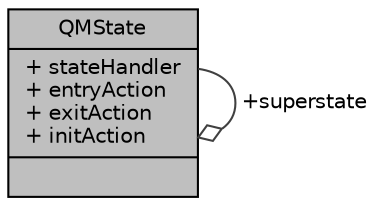 digraph "QMState"
{
 // LATEX_PDF_SIZE
  edge [fontname="Helvetica",fontsize="10",labelfontname="Helvetica",labelfontsize="10"];
  node [fontname="Helvetica",fontsize="10",shape=record];
  Node1 [label="{QMState\n|+ stateHandler\l+ entryAction\l+ exitAction\l+ initAction\l|}",height=0.2,width=0.4,color="black", fillcolor="grey75", style="filled", fontcolor="black",tooltip="State object for the QMsm class (QM State Machine)."];
  Node1 -> Node1 [color="grey25",fontsize="10",style="solid",label=" +superstate" ,arrowhead="odiamond",fontname="Helvetica"];
}
